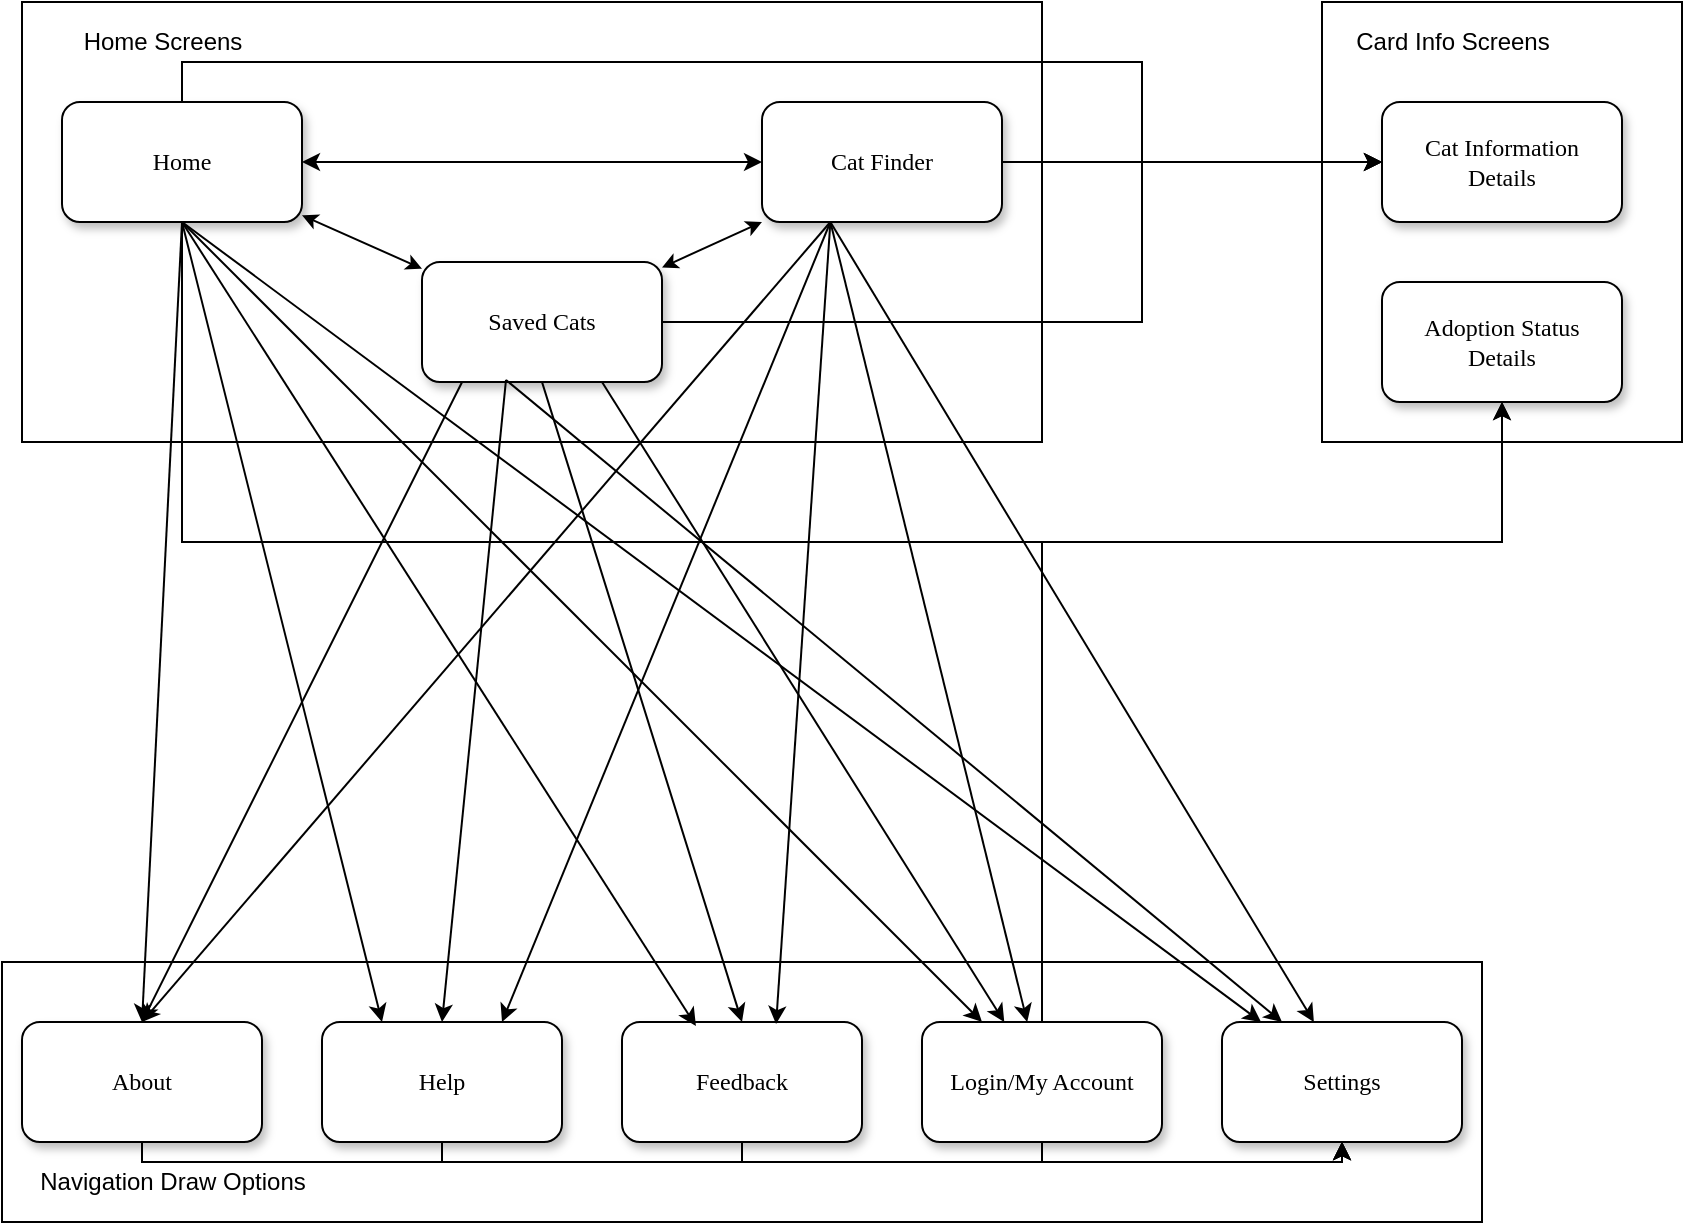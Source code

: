 <mxfile version="13.0.5" type="device"><diagram name="Page-1" id="10a91c8b-09ff-31b1-d368-03940ed4cc9e"><mxGraphModel dx="2062" dy="1151" grid="1" gridSize="10" guides="1" tooltips="1" connect="1" arrows="1" fold="1" page="1" pageScale="1" pageWidth="1100" pageHeight="850" background="#ffffff" math="0" shadow="0"><root><mxCell id="0"/><mxCell id="1" parent="0"/><mxCell id="u6wgj-7vVLVC5GVqOEs_-38" value="" style="rounded=0;whiteSpace=wrap;html=1;" vertex="1" parent="1"><mxGeometry x="680" y="130" width="180" height="220" as="geometry"/></mxCell><mxCell id="u6wgj-7vVLVC5GVqOEs_-28" value="" style="rounded=0;whiteSpace=wrap;html=1;" vertex="1" parent="1"><mxGeometry x="30" y="130" width="510" height="220" as="geometry"/></mxCell><mxCell id="u6wgj-7vVLVC5GVqOEs_-22" value="" style="rounded=0;whiteSpace=wrap;html=1;" vertex="1" parent="1"><mxGeometry x="20" y="610" width="740" height="130" as="geometry"/></mxCell><mxCell id="u6wgj-7vVLVC5GVqOEs_-43" style="edgeStyle=orthogonalEdgeStyle;rounded=0;orthogonalLoop=1;jettySize=auto;html=1;startArrow=none;startFill=0;endArrow=classic;endFill=1;" edge="1" parent="1" source="62893188c0fa7362-1" target="u6wgj-7vVLVC5GVqOEs_-37"><mxGeometry relative="1" as="geometry"><Array as="points"><mxPoint x="110" y="160"/><mxPoint x="590" y="160"/><mxPoint x="590" y="210"/></Array></mxGeometry></mxCell><mxCell id="u6wgj-7vVLVC5GVqOEs_-44" style="edgeStyle=orthogonalEdgeStyle;rounded=0;orthogonalLoop=1;jettySize=auto;html=1;startArrow=none;startFill=0;endArrow=classic;endFill=1;" edge="1" parent="1" source="62893188c0fa7362-1" target="u6wgj-7vVLVC5GVqOEs_-36"><mxGeometry relative="1" as="geometry"><Array as="points"><mxPoint x="110" y="400"/><mxPoint x="770" y="400"/></Array></mxGeometry></mxCell><mxCell id="62893188c0fa7362-1" value="Home" style="whiteSpace=wrap;html=1;rounded=1;shadow=1;labelBackgroundColor=none;strokeWidth=1;fontFamily=Verdana;fontSize=12;align=center;" parent="1" vertex="1"><mxGeometry x="50" y="180" width="120" height="60" as="geometry"/></mxCell><mxCell id="u6wgj-7vVLVC5GVqOEs_-42" style="edgeStyle=orthogonalEdgeStyle;rounded=0;orthogonalLoop=1;jettySize=auto;html=1;exitX=1;exitY=0.5;exitDx=0;exitDy=0;entryX=0;entryY=0.5;entryDx=0;entryDy=0;startArrow=none;startFill=0;endArrow=classic;endFill=1;" edge="1" parent="1" source="62893188c0fa7362-2" target="u6wgj-7vVLVC5GVqOEs_-37"><mxGeometry relative="1" as="geometry"><Array as="points"><mxPoint x="590" y="290"/><mxPoint x="590" y="210"/></Array></mxGeometry></mxCell><mxCell id="62893188c0fa7362-2" value="Saved Cats" style="whiteSpace=wrap;html=1;rounded=1;shadow=1;labelBackgroundColor=none;strokeWidth=1;fontFamily=Verdana;fontSize=12;align=center;" parent="1" vertex="1"><mxGeometry x="230" y="260" width="120" height="60" as="geometry"/></mxCell><mxCell id="u6wgj-7vVLVC5GVqOEs_-40" style="edgeStyle=orthogonalEdgeStyle;rounded=0;orthogonalLoop=1;jettySize=auto;html=1;entryX=0;entryY=0.5;entryDx=0;entryDy=0;startArrow=none;startFill=0;endArrow=classic;endFill=1;" edge="1" parent="1" source="62893188c0fa7362-3" target="u6wgj-7vVLVC5GVqOEs_-37"><mxGeometry relative="1" as="geometry"/></mxCell><mxCell id="62893188c0fa7362-3" value="Cat Finder" style="whiteSpace=wrap;html=1;rounded=1;shadow=1;labelBackgroundColor=none;strokeWidth=1;fontFamily=Verdana;fontSize=12;align=center;" parent="1" vertex="1"><mxGeometry x="400" y="180" width="120" height="60" as="geometry"/></mxCell><mxCell id="62893188c0fa7362-5" value="" style="rounded=0;html=1;labelBackgroundColor=none;startArrow=classic;startFill=1;startSize=5;endArrow=classic;endFill=1;endSize=5;jettySize=auto;orthogonalLoop=1;strokeWidth=1;fontFamily=Verdana;fontSize=12" parent="1" source="62893188c0fa7362-1" target="62893188c0fa7362-2" edge="1"><mxGeometry x="-0.359" y="-11" relative="1" as="geometry"><mxPoint as="offset"/></mxGeometry></mxCell><mxCell id="62893188c0fa7362-24" value="Yes" style="rounded=0;html=1;labelBackgroundColor=none;startArrow=none;startFill=0;startSize=5;endArrow=none;endFill=0;endSize=5;jettySize=auto;orthogonalLoop=1;strokeWidth=1;fontFamily=Verdana;fontSize=12" parent="1" source="62893188c0fa7362-12" edge="1"><mxGeometry x="0.137" y="-16" relative="1" as="geometry"><mxPoint as="offset"/><mxPoint x="155.714" y="500" as="targetPoint"/></mxGeometry></mxCell><mxCell id="62893188c0fa7362-25" value="No" style="rounded=0;html=1;labelBackgroundColor=none;startArrow=none;startFill=0;startSize=5;endArrow=none;endFill=0;endSize=5;jettySize=auto;orthogonalLoop=1;strokeWidth=1;fontFamily=Verdana;fontSize=12" parent="1" source="62893188c0fa7362-12" edge="1"><mxGeometry x="0.137" y="16" relative="1" as="geometry"><mxPoint as="offset"/><mxPoint x="284.286" y="500" as="targetPoint"/></mxGeometry></mxCell><mxCell id="62893188c0fa7362-26" value="Yes" style="rounded=0;html=1;labelBackgroundColor=none;startArrow=none;startFill=0;startSize=5;endArrow=none;endFill=0;endSize=5;jettySize=auto;orthogonalLoop=1;strokeWidth=1;fontFamily=Verdana;fontSize=12" parent="1" target="62893188c0fa7362-22" edge="1"><mxGeometry x="0.003" y="-12" relative="1" as="geometry"><mxPoint as="offset"/><mxPoint x="527.143" y="455" as="sourcePoint"/></mxGeometry></mxCell><mxCell id="62893188c0fa7362-27" value="No" style="rounded=0;html=1;labelBackgroundColor=none;startArrow=none;startFill=0;startSize=5;endArrow=none;endFill=0;endSize=5;jettySize=auto;orthogonalLoop=1;strokeWidth=1;fontFamily=Verdana;fontSize=12" parent="1" target="62893188c0fa7362-23" edge="1"><mxGeometry x="0.137" y="16" relative="1" as="geometry"><mxPoint as="offset"/><mxPoint x="575.714" y="455" as="sourcePoint"/></mxGeometry></mxCell><mxCell id="u6wgj-7vVLVC5GVqOEs_-1" value="Settings" style="whiteSpace=wrap;html=1;rounded=1;shadow=1;labelBackgroundColor=none;strokeWidth=1;fontFamily=Verdana;fontSize=12;align=center;" vertex="1" parent="1"><mxGeometry x="630" y="640" width="120" height="60" as="geometry"/></mxCell><mxCell id="u6wgj-7vVLVC5GVqOEs_-24" style="edgeStyle=orthogonalEdgeStyle;rounded=0;orthogonalLoop=1;jettySize=auto;html=1;startArrow=none;startFill=0;endArrow=classic;endFill=1;" edge="1" parent="1" source="u6wgj-7vVLVC5GVqOEs_-2" target="u6wgj-7vVLVC5GVqOEs_-1"><mxGeometry relative="1" as="geometry"><Array as="points"><mxPoint x="90" y="710"/></Array></mxGeometry></mxCell><mxCell id="u6wgj-7vVLVC5GVqOEs_-2" value="About" style="whiteSpace=wrap;html=1;rounded=1;shadow=1;labelBackgroundColor=none;strokeWidth=1;fontFamily=Verdana;fontSize=12;align=center;" vertex="1" parent="1"><mxGeometry x="30" y="640" width="120" height="60" as="geometry"/></mxCell><mxCell id="u6wgj-7vVLVC5GVqOEs_-4" value="" style="rounded=0;html=1;labelBackgroundColor=none;startArrow=classic;startFill=1;startSize=5;endArrow=classic;endFill=1;endSize=5;jettySize=auto;orthogonalLoop=1;strokeWidth=1;fontFamily=Verdana;fontSize=12;entryX=0;entryY=1;entryDx=0;entryDy=0;" edge="1" parent="1" source="62893188c0fa7362-2" target="62893188c0fa7362-3"><mxGeometry x="-0.3" y="13" relative="1" as="geometry"><mxPoint as="offset"/><mxPoint x="200" y="210" as="sourcePoint"/><mxPoint x="370" y="210" as="targetPoint"/></mxGeometry></mxCell><mxCell id="u6wgj-7vVLVC5GVqOEs_-9" value="" style="rounded=0;html=1;labelBackgroundColor=none;startArrow=classic;startFill=1;endArrow=classic;endFill=1;jettySize=auto;orthogonalLoop=1;strokeWidth=1;fontFamily=Verdana;fontSize=12;entryX=0;entryY=0.5;entryDx=0;entryDy=0;exitX=1;exitY=0.5;exitDx=0;exitDy=0;" edge="1" parent="1" source="62893188c0fa7362-1" target="62893188c0fa7362-3"><mxGeometry x="-0.3" y="13" relative="1" as="geometry"><mxPoint as="offset"/><mxPoint x="350" y="262.727" as="sourcePoint"/><mxPoint x="400" y="240" as="targetPoint"/></mxGeometry></mxCell><mxCell id="u6wgj-7vVLVC5GVqOEs_-10" value="" style="endArrow=classic;html=1;exitX=0.5;exitY=1;exitDx=0;exitDy=0;entryX=0.5;entryY=0;entryDx=0;entryDy=0;" edge="1" parent="1" source="62893188c0fa7362-1" target="u6wgj-7vVLVC5GVqOEs_-2"><mxGeometry width="50" height="50" relative="1" as="geometry"><mxPoint x="540" y="490" as="sourcePoint"/><mxPoint x="590" y="440" as="targetPoint"/></mxGeometry></mxCell><mxCell id="u6wgj-7vVLVC5GVqOEs_-11" value="" style="endArrow=classic;html=1;exitX=0.167;exitY=1;exitDx=0;exitDy=0;entryX=0.5;entryY=0;entryDx=0;entryDy=0;exitPerimeter=0;" edge="1" parent="1" source="62893188c0fa7362-2" target="u6wgj-7vVLVC5GVqOEs_-2"><mxGeometry width="50" height="50" relative="1" as="geometry"><mxPoint x="110" y="240" as="sourcePoint"/><mxPoint x="120" y="440" as="targetPoint"/></mxGeometry></mxCell><mxCell id="u6wgj-7vVLVC5GVqOEs_-12" value="" style="endArrow=classic;html=1;entryX=0.5;entryY=0;entryDx=0;entryDy=0;" edge="1" parent="1" source="62893188c0fa7362-3" target="u6wgj-7vVLVC5GVqOEs_-2"><mxGeometry width="50" height="50" relative="1" as="geometry"><mxPoint x="230" y="320" as="sourcePoint"/><mxPoint x="120" y="440" as="targetPoint"/></mxGeometry></mxCell><mxCell id="u6wgj-7vVLVC5GVqOEs_-25" style="edgeStyle=orthogonalEdgeStyle;rounded=0;orthogonalLoop=1;jettySize=auto;html=1;startArrow=none;startFill=0;endArrow=classic;endFill=1;" edge="1" parent="1" source="u6wgj-7vVLVC5GVqOEs_-13" target="u6wgj-7vVLVC5GVqOEs_-1"><mxGeometry relative="1" as="geometry"><Array as="points"><mxPoint x="240" y="710"/></Array></mxGeometry></mxCell><mxCell id="u6wgj-7vVLVC5GVqOEs_-13" value="Help" style="whiteSpace=wrap;html=1;rounded=1;shadow=1;labelBackgroundColor=none;strokeWidth=1;fontFamily=Verdana;fontSize=12;align=center;" vertex="1" parent="1"><mxGeometry x="180" y="640" width="120" height="60" as="geometry"/></mxCell><mxCell id="u6wgj-7vVLVC5GVqOEs_-26" style="edgeStyle=orthogonalEdgeStyle;rounded=0;orthogonalLoop=1;jettySize=auto;html=1;startArrow=none;startFill=0;endArrow=classic;endFill=1;" edge="1" parent="1" source="u6wgj-7vVLVC5GVqOEs_-14" target="u6wgj-7vVLVC5GVqOEs_-1"><mxGeometry relative="1" as="geometry"><Array as="points"><mxPoint x="390" y="710"/></Array></mxGeometry></mxCell><mxCell id="u6wgj-7vVLVC5GVqOEs_-14" value="Feedback" style="whiteSpace=wrap;html=1;rounded=1;shadow=1;labelBackgroundColor=none;strokeWidth=1;fontFamily=Verdana;fontSize=12;align=center;" vertex="1" parent="1"><mxGeometry x="330" y="640" width="120" height="60" as="geometry"/></mxCell><mxCell id="u6wgj-7vVLVC5GVqOEs_-27" style="edgeStyle=orthogonalEdgeStyle;rounded=0;orthogonalLoop=1;jettySize=auto;html=1;startArrow=none;startFill=0;endArrow=classic;endFill=1;" edge="1" parent="1" source="u6wgj-7vVLVC5GVqOEs_-15" target="u6wgj-7vVLVC5GVqOEs_-1"><mxGeometry relative="1" as="geometry"><Array as="points"><mxPoint x="540" y="710"/></Array></mxGeometry></mxCell><mxCell id="u6wgj-7vVLVC5GVqOEs_-45" style="edgeStyle=orthogonalEdgeStyle;rounded=0;orthogonalLoop=1;jettySize=auto;html=1;startArrow=none;startFill=0;endArrow=classic;endFill=1;" edge="1" parent="1" source="u6wgj-7vVLVC5GVqOEs_-15" target="u6wgj-7vVLVC5GVqOEs_-36"><mxGeometry relative="1" as="geometry"><Array as="points"><mxPoint x="540" y="400"/><mxPoint x="770" y="400"/></Array></mxGeometry></mxCell><mxCell id="u6wgj-7vVLVC5GVqOEs_-15" value="Login/My Account" style="whiteSpace=wrap;html=1;rounded=1;shadow=1;labelBackgroundColor=none;strokeWidth=1;fontFamily=Verdana;fontSize=12;align=center;" vertex="1" parent="1"><mxGeometry x="480" y="640" width="120" height="60" as="geometry"/></mxCell><mxCell id="u6wgj-7vVLVC5GVqOEs_-16" value="" style="endArrow=classic;html=1;exitX=0.5;exitY=1;exitDx=0;exitDy=0;entryX=0.25;entryY=0;entryDx=0;entryDy=0;" edge="1" parent="1" target="u6wgj-7vVLVC5GVqOEs_-13"><mxGeometry width="50" height="50" relative="1" as="geometry"><mxPoint x="110" y="240" as="sourcePoint"/><mxPoint x="90" y="640" as="targetPoint"/></mxGeometry></mxCell><mxCell id="u6wgj-7vVLVC5GVqOEs_-17" value="" style="endArrow=classic;html=1;exitX=0.35;exitY=0.983;exitDx=0;exitDy=0;entryX=0.5;entryY=0;entryDx=0;entryDy=0;exitPerimeter=0;" edge="1" parent="1" source="62893188c0fa7362-2" target="u6wgj-7vVLVC5GVqOEs_-13"><mxGeometry width="50" height="50" relative="1" as="geometry"><mxPoint x="230" y="320" as="sourcePoint"/><mxPoint x="90" y="640" as="targetPoint"/></mxGeometry></mxCell><mxCell id="u6wgj-7vVLVC5GVqOEs_-18" value="" style="endArrow=classic;html=1;entryX=0.75;entryY=0;entryDx=0;entryDy=0;" edge="1" parent="1" target="u6wgj-7vVLVC5GVqOEs_-13"><mxGeometry width="50" height="50" relative="1" as="geometry"><mxPoint x="434.186" y="240" as="sourcePoint"/><mxPoint x="90" y="640" as="targetPoint"/></mxGeometry></mxCell><mxCell id="u6wgj-7vVLVC5GVqOEs_-19" value="" style="endArrow=classic;html=1;exitX=0.5;exitY=1;exitDx=0;exitDy=0;entryX=0.308;entryY=0.033;entryDx=0;entryDy=0;entryPerimeter=0;" edge="1" parent="1" target="u6wgj-7vVLVC5GVqOEs_-14"><mxGeometry width="50" height="50" relative="1" as="geometry"><mxPoint x="110" y="240" as="sourcePoint"/><mxPoint x="210" y="640" as="targetPoint"/></mxGeometry></mxCell><mxCell id="u6wgj-7vVLVC5GVqOEs_-20" value="" style="endArrow=classic;html=1;exitX=0.5;exitY=1;exitDx=0;exitDy=0;entryX=0.5;entryY=0;entryDx=0;entryDy=0;" edge="1" parent="1" source="62893188c0fa7362-2" target="u6wgj-7vVLVC5GVqOEs_-14"><mxGeometry width="50" height="50" relative="1" as="geometry"><mxPoint x="272" y="318.98" as="sourcePoint"/><mxPoint x="240" y="640" as="targetPoint"/></mxGeometry></mxCell><mxCell id="u6wgj-7vVLVC5GVqOEs_-21" value="" style="endArrow=classic;html=1;entryX=0.642;entryY=0.017;entryDx=0;entryDy=0;entryPerimeter=0;" edge="1" parent="1" target="u6wgj-7vVLVC5GVqOEs_-14"><mxGeometry width="50" height="50" relative="1" as="geometry"><mxPoint x="434.186" y="240" as="sourcePoint"/><mxPoint x="270" y="640" as="targetPoint"/></mxGeometry></mxCell><mxCell id="u6wgj-7vVLVC5GVqOEs_-23" value="Navigation Draw Options" style="text;html=1;align=center;verticalAlign=middle;resizable=0;points=[];autosize=1;" vertex="1" parent="1"><mxGeometry x="30" y="710" width="150" height="20" as="geometry"/></mxCell><mxCell id="u6wgj-7vVLVC5GVqOEs_-29" value="Home Screens" style="text;html=1;align=center;verticalAlign=middle;resizable=0;points=[];autosize=1;" vertex="1" parent="1"><mxGeometry x="50" y="140" width="100" height="20" as="geometry"/></mxCell><mxCell id="u6wgj-7vVLVC5GVqOEs_-30" value="" style="endArrow=classic;html=1;exitX=0.5;exitY=1;exitDx=0;exitDy=0;" edge="1" parent="1" target="u6wgj-7vVLVC5GVqOEs_-15"><mxGeometry width="50" height="50" relative="1" as="geometry"><mxPoint x="110" y="240" as="sourcePoint"/><mxPoint x="366.96" y="641.98" as="targetPoint"/></mxGeometry></mxCell><mxCell id="u6wgj-7vVLVC5GVqOEs_-31" value="" style="endArrow=classic;html=1;exitX=0.75;exitY=1;exitDx=0;exitDy=0;" edge="1" parent="1" source="62893188c0fa7362-2" target="u6wgj-7vVLVC5GVqOEs_-15"><mxGeometry width="50" height="50" relative="1" as="geometry"><mxPoint x="290" y="320" as="sourcePoint"/><mxPoint x="390" y="640" as="targetPoint"/></mxGeometry></mxCell><mxCell id="u6wgj-7vVLVC5GVqOEs_-32" value="" style="endArrow=classic;html=1;" edge="1" parent="1" target="u6wgj-7vVLVC5GVqOEs_-15"><mxGeometry width="50" height="50" relative="1" as="geometry"><mxPoint x="434.186" y="240" as="sourcePoint"/><mxPoint x="407.04" y="641.02" as="targetPoint"/></mxGeometry></mxCell><mxCell id="u6wgj-7vVLVC5GVqOEs_-33" value="" style="endArrow=classic;html=1;exitX=0.5;exitY=1;exitDx=0;exitDy=0;" edge="1" parent="1" target="u6wgj-7vVLVC5GVqOEs_-1"><mxGeometry width="50" height="50" relative="1" as="geometry"><mxPoint x="110" y="240" as="sourcePoint"/><mxPoint x="90" y="640" as="targetPoint"/></mxGeometry></mxCell><mxCell id="u6wgj-7vVLVC5GVqOEs_-34" value="" style="endArrow=classic;html=1;exitX=0.35;exitY=0.983;exitDx=0;exitDy=0;entryX=0.25;entryY=0;entryDx=0;entryDy=0;exitPerimeter=0;" edge="1" parent="1" target="u6wgj-7vVLVC5GVqOEs_-1"><mxGeometry width="50" height="50" relative="1" as="geometry"><mxPoint x="272" y="318.98" as="sourcePoint"/><mxPoint x="240" y="640" as="targetPoint"/></mxGeometry></mxCell><mxCell id="u6wgj-7vVLVC5GVqOEs_-35" value="" style="endArrow=classic;html=1;entryX=0.383;entryY=0;entryDx=0;entryDy=0;entryPerimeter=0;" edge="1" parent="1" target="u6wgj-7vVLVC5GVqOEs_-1"><mxGeometry width="50" height="50" relative="1" as="geometry"><mxPoint x="434.186" y="240" as="sourcePoint"/><mxPoint x="532.618" y="640" as="targetPoint"/></mxGeometry></mxCell><mxCell id="u6wgj-7vVLVC5GVqOEs_-36" value="&lt;div&gt;Adoption Status&lt;/div&gt;&lt;div&gt;Details&lt;br&gt;&lt;/div&gt;" style="whiteSpace=wrap;html=1;rounded=1;shadow=1;labelBackgroundColor=none;strokeWidth=1;fontFamily=Verdana;fontSize=12;align=center;" vertex="1" parent="1"><mxGeometry x="710" y="270" width="120" height="60" as="geometry"/></mxCell><mxCell id="u6wgj-7vVLVC5GVqOEs_-37" value="&lt;div&gt;Cat Information&lt;/div&gt;&lt;div&gt;Details&lt;br&gt;&lt;/div&gt;" style="whiteSpace=wrap;html=1;rounded=1;shadow=1;labelBackgroundColor=none;strokeWidth=1;fontFamily=Verdana;fontSize=12;align=center;" vertex="1" parent="1"><mxGeometry x="710" y="180" width="120" height="60" as="geometry"/></mxCell><mxCell id="u6wgj-7vVLVC5GVqOEs_-39" value="&lt;div&gt;Card Info Screens&lt;/div&gt;" style="text;html=1;align=center;verticalAlign=middle;resizable=0;points=[];autosize=1;" vertex="1" parent="1"><mxGeometry x="690" y="140" width="110" height="20" as="geometry"/></mxCell></root></mxGraphModel></diagram></mxfile>